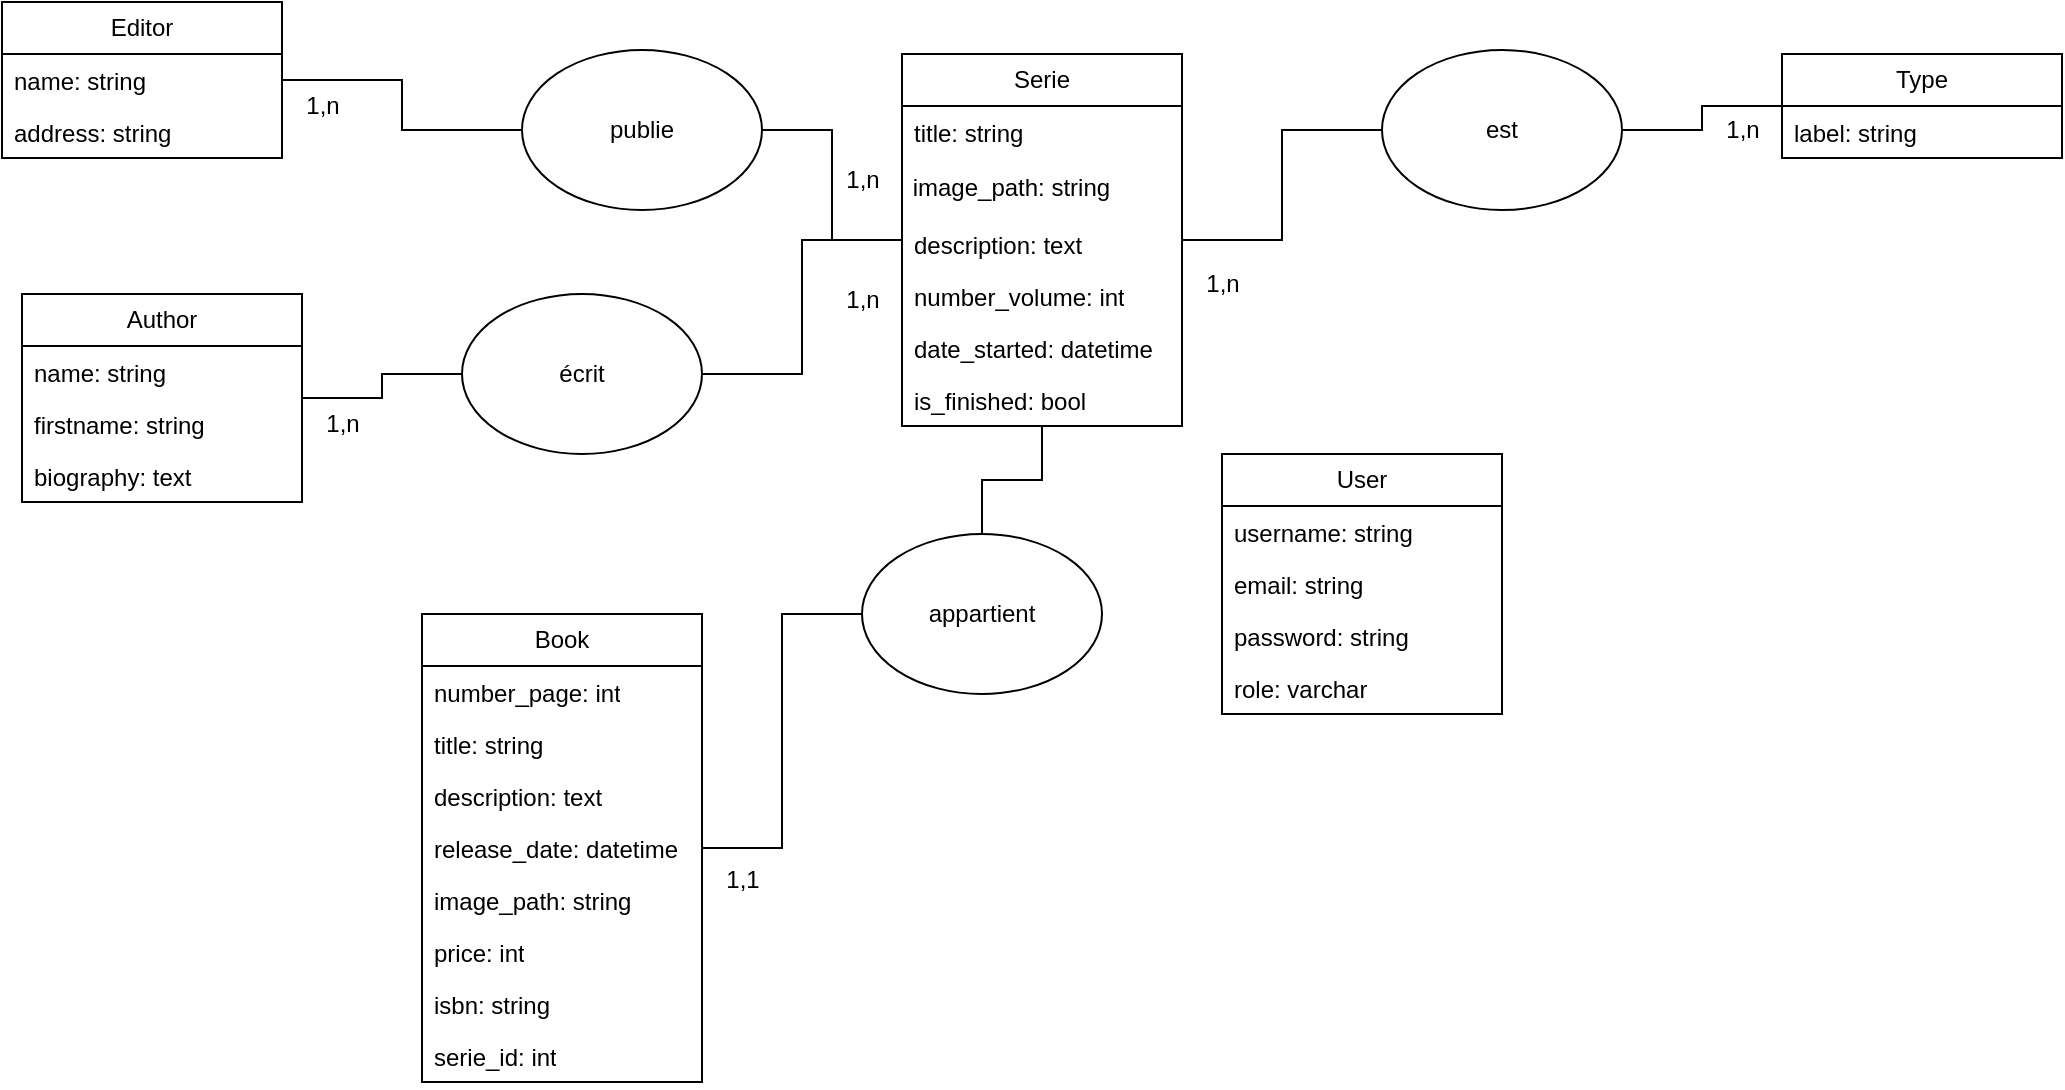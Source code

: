 <mxfile version="26.0.7">
  <diagram name="Page-1" id="OKyX94FSGqzFOdiAh6Qi">
    <mxGraphModel dx="1034" dy="461" grid="1" gridSize="10" guides="1" tooltips="1" connect="1" arrows="1" fold="1" page="1" pageScale="1" pageWidth="827" pageHeight="1169" math="0" shadow="0">
      <root>
        <mxCell id="0" />
        <mxCell id="1" parent="0" />
        <mxCell id="6qdLkUT-6VUIJ2Flnl34-1" value="User" style="swimlane;fontStyle=0;childLayout=stackLayout;horizontal=1;startSize=26;fillColor=none;horizontalStack=0;resizeParent=1;resizeParentMax=0;resizeLast=0;collapsible=1;marginBottom=0;whiteSpace=wrap;html=1;" parent="1" vertex="1">
          <mxGeometry x="680" y="240" width="140" height="130" as="geometry" />
        </mxCell>
        <mxCell id="6qdLkUT-6VUIJ2Flnl34-2" value="username: string" style="text;strokeColor=none;fillColor=none;align=left;verticalAlign=top;spacingLeft=4;spacingRight=4;overflow=hidden;rotatable=0;points=[[0,0.5],[1,0.5]];portConstraint=eastwest;whiteSpace=wrap;html=1;" parent="6qdLkUT-6VUIJ2Flnl34-1" vertex="1">
          <mxGeometry y="26" width="140" height="26" as="geometry" />
        </mxCell>
        <mxCell id="6qdLkUT-6VUIJ2Flnl34-3" value="email: string" style="text;strokeColor=none;fillColor=none;align=left;verticalAlign=top;spacingLeft=4;spacingRight=4;overflow=hidden;rotatable=0;points=[[0,0.5],[1,0.5]];portConstraint=eastwest;whiteSpace=wrap;html=1;" parent="6qdLkUT-6VUIJ2Flnl34-1" vertex="1">
          <mxGeometry y="52" width="140" height="26" as="geometry" />
        </mxCell>
        <mxCell id="6qdLkUT-6VUIJ2Flnl34-4" value="password: string" style="text;strokeColor=none;fillColor=none;align=left;verticalAlign=top;spacingLeft=4;spacingRight=4;overflow=hidden;rotatable=0;points=[[0,0.5],[1,0.5]];portConstraint=eastwest;whiteSpace=wrap;html=1;" parent="6qdLkUT-6VUIJ2Flnl34-1" vertex="1">
          <mxGeometry y="78" width="140" height="26" as="geometry" />
        </mxCell>
        <mxCell id="6qdLkUT-6VUIJ2Flnl34-5" value="role: varchar" style="text;strokeColor=none;fillColor=none;align=left;verticalAlign=top;spacingLeft=4;spacingRight=4;overflow=hidden;rotatable=0;points=[[0,0.5],[1,0.5]];portConstraint=eastwest;whiteSpace=wrap;html=1;" parent="6qdLkUT-6VUIJ2Flnl34-1" vertex="1">
          <mxGeometry y="104" width="140" height="26" as="geometry" />
        </mxCell>
        <mxCell id="6qdLkUT-6VUIJ2Flnl34-6" value="Type" style="swimlane;fontStyle=0;childLayout=stackLayout;horizontal=1;startSize=26;fillColor=none;horizontalStack=0;resizeParent=1;resizeParentMax=0;resizeLast=0;collapsible=1;marginBottom=0;whiteSpace=wrap;html=1;" parent="1" vertex="1">
          <mxGeometry x="960" y="40" width="140" height="52" as="geometry" />
        </mxCell>
        <mxCell id="6qdLkUT-6VUIJ2Flnl34-7" value="label: string" style="text;strokeColor=none;fillColor=none;align=left;verticalAlign=top;spacingLeft=4;spacingRight=4;overflow=hidden;rotatable=0;points=[[0,0.5],[1,0.5]];portConstraint=eastwest;whiteSpace=wrap;html=1;" parent="6qdLkUT-6VUIJ2Flnl34-6" vertex="1">
          <mxGeometry y="26" width="140" height="26" as="geometry" />
        </mxCell>
        <mxCell id="6qdLkUT-6VUIJ2Flnl34-11" value="Editor" style="swimlane;fontStyle=0;childLayout=stackLayout;horizontal=1;startSize=26;fillColor=none;horizontalStack=0;resizeParent=1;resizeParentMax=0;resizeLast=0;collapsible=1;marginBottom=0;whiteSpace=wrap;html=1;" parent="1" vertex="1">
          <mxGeometry x="70" y="14" width="140" height="78" as="geometry" />
        </mxCell>
        <mxCell id="6qdLkUT-6VUIJ2Flnl34-12" value="name: string" style="text;strokeColor=none;fillColor=none;align=left;verticalAlign=top;spacingLeft=4;spacingRight=4;overflow=hidden;rotatable=0;points=[[0,0.5],[1,0.5]];portConstraint=eastwest;whiteSpace=wrap;html=1;" parent="6qdLkUT-6VUIJ2Flnl34-11" vertex="1">
          <mxGeometry y="26" width="140" height="26" as="geometry" />
        </mxCell>
        <mxCell id="6qdLkUT-6VUIJ2Flnl34-13" value="address: string" style="text;strokeColor=none;fillColor=none;align=left;verticalAlign=top;spacingLeft=4;spacingRight=4;overflow=hidden;rotatable=0;points=[[0,0.5],[1,0.5]];portConstraint=eastwest;whiteSpace=wrap;html=1;" parent="6qdLkUT-6VUIJ2Flnl34-11" vertex="1">
          <mxGeometry y="52" width="140" height="26" as="geometry" />
        </mxCell>
        <mxCell id="6qdLkUT-6VUIJ2Flnl34-14" value="Serie" style="swimlane;fontStyle=0;childLayout=stackLayout;horizontal=1;startSize=26;fillColor=none;horizontalStack=0;resizeParent=1;resizeParentMax=0;resizeLast=0;collapsible=1;marginBottom=0;whiteSpace=wrap;html=1;" parent="1" vertex="1">
          <mxGeometry x="520" y="40" width="140" height="186" as="geometry" />
        </mxCell>
        <mxCell id="6qdLkUT-6VUIJ2Flnl34-15" value="title: string" style="text;strokeColor=none;fillColor=none;align=left;verticalAlign=top;spacingLeft=4;spacingRight=4;overflow=hidden;rotatable=0;points=[[0,0.5],[1,0.5]];portConstraint=eastwest;whiteSpace=wrap;html=1;" parent="6qdLkUT-6VUIJ2Flnl34-14" vertex="1">
          <mxGeometry y="26" width="140" height="26" as="geometry" />
        </mxCell>
        <mxCell id="6qdLkUT-6VUIJ2Flnl34-56" value="&lt;div align=&quot;left&quot;&gt;&amp;nbsp;image_path: string&lt;/div&gt;" style="text;html=1;align=left;verticalAlign=middle;resizable=0;points=[];autosize=1;strokeColor=none;fillColor=none;" parent="6qdLkUT-6VUIJ2Flnl34-14" vertex="1">
          <mxGeometry y="52" width="140" height="30" as="geometry" />
        </mxCell>
        <mxCell id="6qdLkUT-6VUIJ2Flnl34-16" value="description: text" style="text;strokeColor=none;fillColor=none;align=left;verticalAlign=top;spacingLeft=4;spacingRight=4;overflow=hidden;rotatable=0;points=[[0,0.5],[1,0.5]];portConstraint=eastwest;whiteSpace=wrap;html=1;" parent="6qdLkUT-6VUIJ2Flnl34-14" vertex="1">
          <mxGeometry y="82" width="140" height="26" as="geometry" />
        </mxCell>
        <mxCell id="6qdLkUT-6VUIJ2Flnl34-17" value="number_volume: int" style="text;strokeColor=none;fillColor=none;align=left;verticalAlign=top;spacingLeft=4;spacingRight=4;overflow=hidden;rotatable=0;points=[[0,0.5],[1,0.5]];portConstraint=eastwest;whiteSpace=wrap;html=1;" parent="6qdLkUT-6VUIJ2Flnl34-14" vertex="1">
          <mxGeometry y="108" width="140" height="26" as="geometry" />
        </mxCell>
        <mxCell id="6qdLkUT-6VUIJ2Flnl34-18" value="date_started: datetime" style="text;strokeColor=none;fillColor=none;align=left;verticalAlign=top;spacingLeft=4;spacingRight=4;overflow=hidden;rotatable=0;points=[[0,0.5],[1,0.5]];portConstraint=eastwest;whiteSpace=wrap;html=1;" parent="6qdLkUT-6VUIJ2Flnl34-14" vertex="1">
          <mxGeometry y="134" width="140" height="26" as="geometry" />
        </mxCell>
        <mxCell id="6qdLkUT-6VUIJ2Flnl34-19" value="is_finished: bool" style="text;strokeColor=none;fillColor=none;align=left;verticalAlign=top;spacingLeft=4;spacingRight=4;overflow=hidden;rotatable=0;points=[[0,0.5],[1,0.5]];portConstraint=eastwest;whiteSpace=wrap;html=1;" parent="6qdLkUT-6VUIJ2Flnl34-14" vertex="1">
          <mxGeometry y="160" width="140" height="26" as="geometry" />
        </mxCell>
        <mxCell id="6qdLkUT-6VUIJ2Flnl34-20" value="Author" style="swimlane;fontStyle=0;childLayout=stackLayout;horizontal=1;startSize=26;fillColor=none;horizontalStack=0;resizeParent=1;resizeParentMax=0;resizeLast=0;collapsible=1;marginBottom=0;whiteSpace=wrap;html=1;" parent="1" vertex="1">
          <mxGeometry x="80" y="160" width="140" height="104" as="geometry" />
        </mxCell>
        <mxCell id="6qdLkUT-6VUIJ2Flnl34-21" value="name: string" style="text;strokeColor=none;fillColor=none;align=left;verticalAlign=top;spacingLeft=4;spacingRight=4;overflow=hidden;rotatable=0;points=[[0,0.5],[1,0.5]];portConstraint=eastwest;whiteSpace=wrap;html=1;" parent="6qdLkUT-6VUIJ2Flnl34-20" vertex="1">
          <mxGeometry y="26" width="140" height="26" as="geometry" />
        </mxCell>
        <mxCell id="6qdLkUT-6VUIJ2Flnl34-22" value="firstname: string" style="text;strokeColor=none;fillColor=none;align=left;verticalAlign=top;spacingLeft=4;spacingRight=4;overflow=hidden;rotatable=0;points=[[0,0.5],[1,0.5]];portConstraint=eastwest;whiteSpace=wrap;html=1;" parent="6qdLkUT-6VUIJ2Flnl34-20" vertex="1">
          <mxGeometry y="52" width="140" height="26" as="geometry" />
        </mxCell>
        <mxCell id="6qdLkUT-6VUIJ2Flnl34-23" value="biography: text" style="text;strokeColor=none;fillColor=none;align=left;verticalAlign=top;spacingLeft=4;spacingRight=4;overflow=hidden;rotatable=0;points=[[0,0.5],[1,0.5]];portConstraint=eastwest;whiteSpace=wrap;html=1;" parent="6qdLkUT-6VUIJ2Flnl34-20" vertex="1">
          <mxGeometry y="78" width="140" height="26" as="geometry" />
        </mxCell>
        <mxCell id="6qdLkUT-6VUIJ2Flnl34-27" value="Book" style="swimlane;fontStyle=0;childLayout=stackLayout;horizontal=1;startSize=26;fillColor=none;horizontalStack=0;resizeParent=1;resizeParentMax=0;resizeLast=0;collapsible=1;marginBottom=0;whiteSpace=wrap;html=1;" parent="1" vertex="1">
          <mxGeometry x="280" y="320" width="140" height="234" as="geometry" />
        </mxCell>
        <mxCell id="6qdLkUT-6VUIJ2Flnl34-29" value="number_page: int" style="text;strokeColor=none;fillColor=none;align=left;verticalAlign=top;spacingLeft=4;spacingRight=4;overflow=hidden;rotatable=0;points=[[0,0.5],[1,0.5]];portConstraint=eastwest;whiteSpace=wrap;html=1;" parent="6qdLkUT-6VUIJ2Flnl34-27" vertex="1">
          <mxGeometry y="26" width="140" height="26" as="geometry" />
        </mxCell>
        <mxCell id="6qdLkUT-6VUIJ2Flnl34-28" value="title: string" style="text;strokeColor=none;fillColor=none;align=left;verticalAlign=top;spacingLeft=4;spacingRight=4;overflow=hidden;rotatable=0;points=[[0,0.5],[1,0.5]];portConstraint=eastwest;whiteSpace=wrap;html=1;" parent="6qdLkUT-6VUIJ2Flnl34-27" vertex="1">
          <mxGeometry y="52" width="140" height="26" as="geometry" />
        </mxCell>
        <mxCell id="6qdLkUT-6VUIJ2Flnl34-31" value="description: text" style="text;strokeColor=none;fillColor=none;align=left;verticalAlign=top;spacingLeft=4;spacingRight=4;overflow=hidden;rotatable=0;points=[[0,0.5],[1,0.5]];portConstraint=eastwest;whiteSpace=wrap;html=1;" parent="6qdLkUT-6VUIJ2Flnl34-27" vertex="1">
          <mxGeometry y="78" width="140" height="26" as="geometry" />
        </mxCell>
        <mxCell id="6qdLkUT-6VUIJ2Flnl34-32" value="release_date: datetime" style="text;strokeColor=none;fillColor=none;align=left;verticalAlign=top;spacingLeft=4;spacingRight=4;overflow=hidden;rotatable=0;points=[[0,0.5],[1,0.5]];portConstraint=eastwest;whiteSpace=wrap;html=1;" parent="6qdLkUT-6VUIJ2Flnl34-27" vertex="1">
          <mxGeometry y="104" width="140" height="26" as="geometry" />
        </mxCell>
        <mxCell id="6qdLkUT-6VUIJ2Flnl34-33" value="image_path: string" style="text;strokeColor=none;fillColor=none;align=left;verticalAlign=top;spacingLeft=4;spacingRight=4;overflow=hidden;rotatable=0;points=[[0,0.5],[1,0.5]];portConstraint=eastwest;whiteSpace=wrap;html=1;" parent="6qdLkUT-6VUIJ2Flnl34-27" vertex="1">
          <mxGeometry y="130" width="140" height="26" as="geometry" />
        </mxCell>
        <mxCell id="6qdLkUT-6VUIJ2Flnl34-34" value="price: int" style="text;strokeColor=none;fillColor=none;align=left;verticalAlign=top;spacingLeft=4;spacingRight=4;overflow=hidden;rotatable=0;points=[[0,0.5],[1,0.5]];portConstraint=eastwest;whiteSpace=wrap;html=1;" parent="6qdLkUT-6VUIJ2Flnl34-27" vertex="1">
          <mxGeometry y="156" width="140" height="26" as="geometry" />
        </mxCell>
        <mxCell id="6qdLkUT-6VUIJ2Flnl34-35" value="isbn: string" style="text;strokeColor=none;fillColor=none;align=left;verticalAlign=top;spacingLeft=4;spacingRight=4;overflow=hidden;rotatable=0;points=[[0,0.5],[1,0.5]];portConstraint=eastwest;whiteSpace=wrap;html=1;" parent="6qdLkUT-6VUIJ2Flnl34-27" vertex="1">
          <mxGeometry y="182" width="140" height="26" as="geometry" />
        </mxCell>
        <mxCell id="6qdLkUT-6VUIJ2Flnl34-36" value="serie_id: int" style="text;strokeColor=none;fillColor=none;align=left;verticalAlign=top;spacingLeft=4;spacingRight=4;overflow=hidden;rotatable=0;points=[[0,0.5],[1,0.5]];portConstraint=eastwest;whiteSpace=wrap;html=1;" parent="6qdLkUT-6VUIJ2Flnl34-27" vertex="1">
          <mxGeometry y="208" width="140" height="26" as="geometry" />
        </mxCell>
        <mxCell id="6qdLkUT-6VUIJ2Flnl34-37" value="publie" style="ellipse;whiteSpace=wrap;html=1;" parent="1" vertex="1">
          <mxGeometry x="330" y="38" width="120" height="80" as="geometry" />
        </mxCell>
        <mxCell id="6qdLkUT-6VUIJ2Flnl34-53" style="edgeStyle=orthogonalEdgeStyle;rounded=0;orthogonalLoop=1;jettySize=auto;html=1;endArrow=none;startFill=0;" parent="1" source="6qdLkUT-6VUIJ2Flnl34-38" target="6qdLkUT-6VUIJ2Flnl34-14" edge="1">
          <mxGeometry relative="1" as="geometry" />
        </mxCell>
        <mxCell id="6qdLkUT-6VUIJ2Flnl34-54" style="edgeStyle=orthogonalEdgeStyle;rounded=0;orthogonalLoop=1;jettySize=auto;html=1;endArrow=none;startFill=0;" parent="1" source="6qdLkUT-6VUIJ2Flnl34-38" target="6qdLkUT-6VUIJ2Flnl34-6" edge="1">
          <mxGeometry relative="1" as="geometry" />
        </mxCell>
        <mxCell id="6qdLkUT-6VUIJ2Flnl34-38" value="est" style="ellipse;whiteSpace=wrap;html=1;" parent="1" vertex="1">
          <mxGeometry x="760" y="38" width="120" height="80" as="geometry" />
        </mxCell>
        <mxCell id="6qdLkUT-6VUIJ2Flnl34-48" style="edgeStyle=orthogonalEdgeStyle;rounded=0;orthogonalLoop=1;jettySize=auto;html=1;endArrow=none;startFill=0;" parent="1" source="6qdLkUT-6VUIJ2Flnl34-40" target="6qdLkUT-6VUIJ2Flnl34-20" edge="1">
          <mxGeometry relative="1" as="geometry" />
        </mxCell>
        <mxCell id="6qdLkUT-6VUIJ2Flnl34-49" style="edgeStyle=orthogonalEdgeStyle;rounded=0;orthogonalLoop=1;jettySize=auto;html=1;endArrow=none;startFill=0;" parent="1" source="6qdLkUT-6VUIJ2Flnl34-40" target="6qdLkUT-6VUIJ2Flnl34-14" edge="1">
          <mxGeometry relative="1" as="geometry" />
        </mxCell>
        <mxCell id="6qdLkUT-6VUIJ2Flnl34-40" value="écrit" style="ellipse;whiteSpace=wrap;html=1;" parent="1" vertex="1">
          <mxGeometry x="300" y="160" width="120" height="80" as="geometry" />
        </mxCell>
        <mxCell id="6qdLkUT-6VUIJ2Flnl34-51" style="edgeStyle=orthogonalEdgeStyle;rounded=0;orthogonalLoop=1;jettySize=auto;html=1;endArrow=none;startFill=0;" parent="1" source="6qdLkUT-6VUIJ2Flnl34-41" target="6qdLkUT-6VUIJ2Flnl34-27" edge="1">
          <mxGeometry relative="1" as="geometry" />
        </mxCell>
        <mxCell id="6qdLkUT-6VUIJ2Flnl34-52" style="edgeStyle=orthogonalEdgeStyle;rounded=0;orthogonalLoop=1;jettySize=auto;html=1;endArrow=none;startFill=0;" parent="1" source="6qdLkUT-6VUIJ2Flnl34-41" target="6qdLkUT-6VUIJ2Flnl34-14" edge="1">
          <mxGeometry relative="1" as="geometry" />
        </mxCell>
        <mxCell id="6qdLkUT-6VUIJ2Flnl34-41" value="appartient" style="ellipse;whiteSpace=wrap;html=1;" parent="1" vertex="1">
          <mxGeometry x="500" y="280" width="120" height="80" as="geometry" />
        </mxCell>
        <mxCell id="6qdLkUT-6VUIJ2Flnl34-46" style="edgeStyle=orthogonalEdgeStyle;rounded=0;orthogonalLoop=1;jettySize=auto;html=1;exitX=0;exitY=0.5;exitDx=0;exitDy=0;endArrow=none;startFill=0;" parent="1" source="6qdLkUT-6VUIJ2Flnl34-37" target="6qdLkUT-6VUIJ2Flnl34-11" edge="1">
          <mxGeometry relative="1" as="geometry" />
        </mxCell>
        <mxCell id="6qdLkUT-6VUIJ2Flnl34-47" style="edgeStyle=orthogonalEdgeStyle;rounded=0;orthogonalLoop=1;jettySize=auto;html=1;endArrow=none;startFill=0;" parent="1" source="6qdLkUT-6VUIJ2Flnl34-37" target="6qdLkUT-6VUIJ2Flnl34-14" edge="1">
          <mxGeometry relative="1" as="geometry" />
        </mxCell>
        <mxCell id="6qdLkUT-6VUIJ2Flnl34-55" value="1,1" style="text;html=1;align=center;verticalAlign=middle;resizable=0;points=[];autosize=1;strokeColor=none;fillColor=none;" parent="1" vertex="1">
          <mxGeometry x="420" y="438" width="40" height="30" as="geometry" />
        </mxCell>
        <mxCell id="6qdLkUT-6VUIJ2Flnl34-57" value="1,n" style="text;html=1;align=center;verticalAlign=middle;resizable=0;points=[];autosize=1;strokeColor=none;fillColor=none;" parent="1" vertex="1">
          <mxGeometry x="480" y="148" width="40" height="30" as="geometry" />
        </mxCell>
        <mxCell id="6qdLkUT-6VUIJ2Flnl34-58" value="1,n" style="text;html=1;align=center;verticalAlign=middle;resizable=0;points=[];autosize=1;strokeColor=none;fillColor=none;" parent="1" vertex="1">
          <mxGeometry x="480" y="88" width="40" height="30" as="geometry" />
        </mxCell>
        <mxCell id="6qdLkUT-6VUIJ2Flnl34-59" value="1,n" style="text;html=1;align=center;verticalAlign=middle;resizable=0;points=[];autosize=1;strokeColor=none;fillColor=none;" parent="1" vertex="1">
          <mxGeometry x="220" y="210" width="40" height="30" as="geometry" />
        </mxCell>
        <mxCell id="6qdLkUT-6VUIJ2Flnl34-60" value="1,n" style="text;html=1;align=center;verticalAlign=middle;resizable=0;points=[];autosize=1;strokeColor=none;fillColor=none;" parent="1" vertex="1">
          <mxGeometry x="210" y="51" width="40" height="30" as="geometry" />
        </mxCell>
        <mxCell id="6qdLkUT-6VUIJ2Flnl34-61" value="1,n" style="text;html=1;align=center;verticalAlign=middle;resizable=0;points=[];autosize=1;strokeColor=none;fillColor=none;" parent="1" vertex="1">
          <mxGeometry x="660" y="140" width="40" height="30" as="geometry" />
        </mxCell>
        <mxCell id="6qdLkUT-6VUIJ2Flnl34-62" value="1,n" style="text;html=1;align=center;verticalAlign=middle;resizable=0;points=[];autosize=1;strokeColor=none;fillColor=none;" parent="1" vertex="1">
          <mxGeometry x="920" y="63" width="40" height="30" as="geometry" />
        </mxCell>
      </root>
    </mxGraphModel>
  </diagram>
</mxfile>
